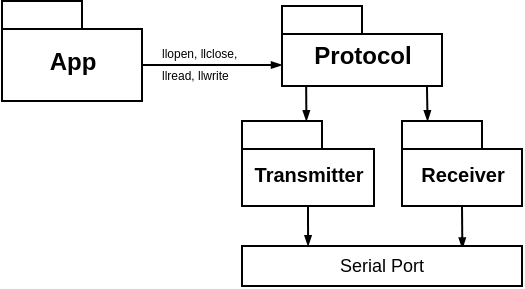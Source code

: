 <mxfile version="13.10.1" type="github">
  <diagram name="Page-1" id="b5b7bab2-c9e2-2cf4-8b2a-24fd1a2a6d21">
    <mxGraphModel dx="817" dy="490" grid="1" gridSize="10" guides="1" tooltips="1" connect="1" arrows="1" fold="1" page="1" pageScale="1" pageWidth="827" pageHeight="1169" background="#ffffff" math="0" shadow="0">
      <root>
        <mxCell id="0" />
        <mxCell id="1" parent="0" />
        <mxCell id="29YXdBSZYY5aXqDnfrJp-6" style="edgeStyle=none;rounded=0;orthogonalLoop=1;jettySize=auto;html=1;exitX=0.151;exitY=0.996;exitDx=0;exitDy=0;exitPerimeter=0;entryX=0.488;entryY=0.002;entryDx=0;entryDy=0;entryPerimeter=0;endArrow=blockThin;endFill=1;fontSize=10;strokeWidth=1;endSize=3;" edge="1" parent="1" source="VrKY26dcTPyvocJgIKYF-2" target="VrKY26dcTPyvocJgIKYF-4">
          <mxGeometry relative="1" as="geometry" />
        </mxCell>
        <mxCell id="29YXdBSZYY5aXqDnfrJp-7" style="edgeStyle=none;rounded=0;orthogonalLoop=1;jettySize=auto;html=1;exitX=0.906;exitY=1.006;exitDx=0;exitDy=0;exitPerimeter=0;entryX=0.213;entryY=0.003;entryDx=0;entryDy=0;entryPerimeter=0;endArrow=blockThin;endFill=1;fontSize=10;strokeWidth=1;endSize=3;" edge="1" parent="1" source="VrKY26dcTPyvocJgIKYF-2" target="VrKY26dcTPyvocJgIKYF-3">
          <mxGeometry relative="1" as="geometry" />
        </mxCell>
        <mxCell id="VrKY26dcTPyvocJgIKYF-2" value="Protocol" style="shape=folder;fontStyle=1;spacingTop=10;tabWidth=40;tabHeight=14;tabPosition=left;html=1;verticalAlign=middle;fontSize=12;" parent="1" vertex="1">
          <mxGeometry x="380" y="200" width="80" height="40" as="geometry" />
        </mxCell>
        <mxCell id="29YXdBSZYY5aXqDnfrJp-2" style="edgeStyle=orthogonalEdgeStyle;rounded=0;orthogonalLoop=1;jettySize=auto;html=1;entryX=0;entryY=0;entryDx=0;entryDy=29.5;entryPerimeter=0;endArrow=blockThin;endFill=1;exitX=0;exitY=0;exitDx=70;exitDy=32;exitPerimeter=0;strokeWidth=1;endSize=3;" edge="1" parent="1" source="VrKY26dcTPyvocJgIKYF-1" target="VrKY26dcTPyvocJgIKYF-2">
          <mxGeometry relative="1" as="geometry">
            <mxPoint x="220" y="270" as="sourcePoint" />
            <mxPoint x="333.4" y="252.14" as="targetPoint" />
            <Array as="points" />
          </mxGeometry>
        </mxCell>
        <mxCell id="VrKY26dcTPyvocJgIKYF-1" value="App" style="shape=folder;fontStyle=1;spacingTop=10;tabWidth=40;tabHeight=14;tabPosition=left;html=1;fontSize=12;verticalAlign=middle;" parent="1" vertex="1">
          <mxGeometry x="240" y="197.5" width="70" height="50" as="geometry" />
        </mxCell>
        <mxCell id="29YXdBSZYY5aXqDnfrJp-9" style="edgeStyle=none;rounded=0;orthogonalLoop=1;jettySize=auto;html=1;exitX=0.5;exitY=1;exitDx=0;exitDy=0;exitPerimeter=0;entryX=0.787;entryY=0.062;entryDx=0;entryDy=0;entryPerimeter=0;endArrow=blockThin;endFill=1;fontSize=10;strokeWidth=1;endSize=3;" edge="1" parent="1" source="VrKY26dcTPyvocJgIKYF-3" target="VrKY26dcTPyvocJgIKYF-10">
          <mxGeometry relative="1" as="geometry" />
        </mxCell>
        <mxCell id="VrKY26dcTPyvocJgIKYF-3" value="Receiver" style="shape=folder;fontStyle=1;spacingTop=10;tabWidth=40;tabHeight=14;tabPosition=left;html=1;fontSize=10;verticalAlign=middle;" parent="1" vertex="1">
          <mxGeometry x="440" y="257.5" width="60" height="42.5" as="geometry" />
        </mxCell>
        <mxCell id="29YXdBSZYY5aXqDnfrJp-10" style="edgeStyle=none;rounded=0;orthogonalLoop=1;jettySize=auto;html=1;exitX=0.5;exitY=1;exitDx=0;exitDy=0;exitPerimeter=0;entryX=0.236;entryY=0.004;entryDx=0;entryDy=0;entryPerimeter=0;endArrow=blockThin;endFill=1;fontSize=10;strokeWidth=1;endSize=3;" edge="1" parent="1" source="VrKY26dcTPyvocJgIKYF-4" target="VrKY26dcTPyvocJgIKYF-10">
          <mxGeometry relative="1" as="geometry" />
        </mxCell>
        <mxCell id="VrKY26dcTPyvocJgIKYF-4" value="Transmitter" style="shape=folder;fontStyle=1;spacingTop=10;tabWidth=40;tabHeight=14;tabPosition=left;html=1;fontSize=10;verticalAlign=middle;" parent="1" vertex="1">
          <mxGeometry x="360" y="257.5" width="66" height="42.5" as="geometry" />
        </mxCell>
        <mxCell id="VrKY26dcTPyvocJgIKYF-10" value="Serial Port" style="rounded=0;whiteSpace=wrap;html=1;fontSize=9;verticalAlign=middle;" parent="1" vertex="1">
          <mxGeometry x="360" y="320" width="140" height="20" as="geometry" />
        </mxCell>
        <mxCell id="VrKY26dcTPyvocJgIKYF-13" value="&lt;font style=&quot;font-size: 6px&quot;&gt;llopen, llclose, &lt;br&gt;llread, llwrite&lt;/font&gt;" style="text;html=1;strokeColor=none;fillColor=none;align=left;verticalAlign=middle;whiteSpace=wrap;rounded=0;fontSize=9;" parent="1" vertex="1">
          <mxGeometry x="318" y="218" width="88" height="20" as="geometry" />
        </mxCell>
      </root>
    </mxGraphModel>
  </diagram>
</mxfile>
